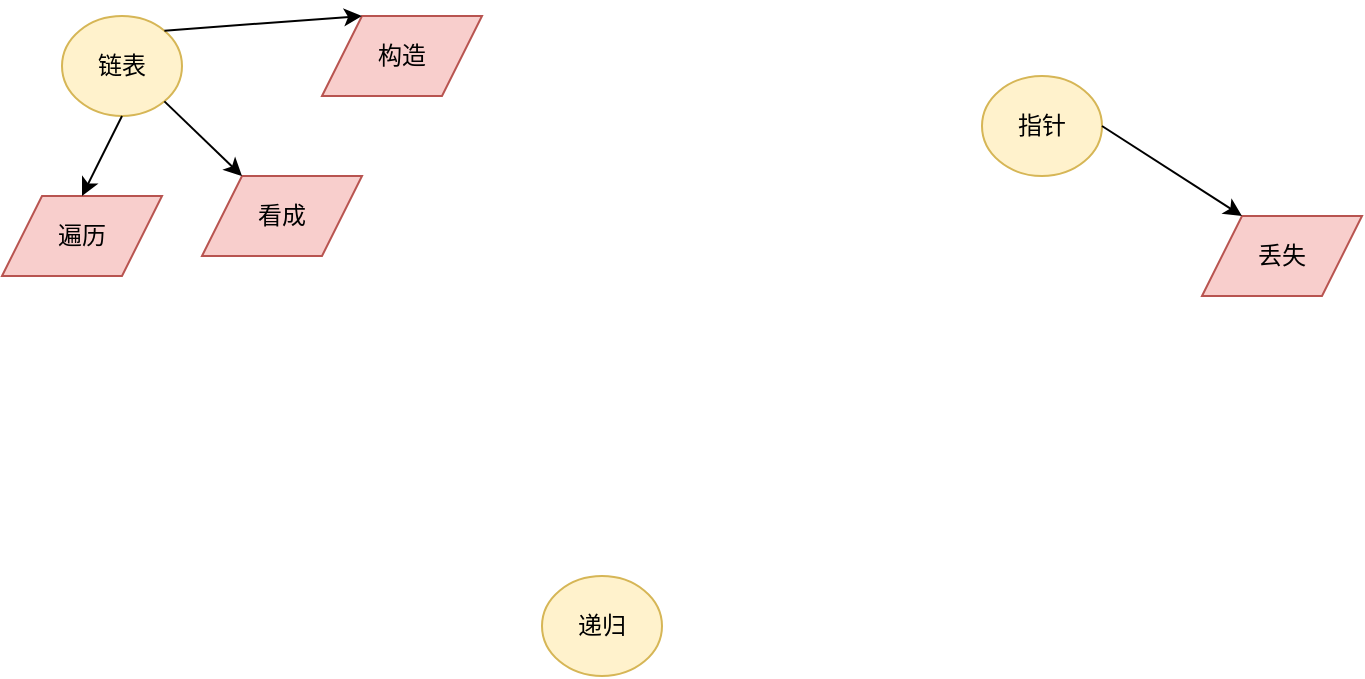 <mxfile version="20.5.3" type="device"><diagram id="ox5bZgEsBOQXxIYOD7qB" name="第 1 页"><mxGraphModel dx="868" dy="450" grid="1" gridSize="10" guides="1" tooltips="1" connect="1" arrows="1" fold="1" page="1" pageScale="1" pageWidth="827" pageHeight="1169" math="0" shadow="0"><root><mxCell id="0"/><mxCell id="1" parent="0"/><mxCell id="vkh9q4-CZ-Jq19l57shJ-1" value="链表" style="ellipse;whiteSpace=wrap;html=1;fillColor=#fff2cc;strokeColor=#d6b656;" vertex="1" parent="1"><mxGeometry x="100" y="40" width="60" height="50" as="geometry"/></mxCell><mxCell id="vkh9q4-CZ-Jq19l57shJ-2" value="遍历" style="shape=parallelogram;perimeter=parallelogramPerimeter;whiteSpace=wrap;html=1;fixedSize=1;fillColor=#f8cecc;strokeColor=#b85450;" vertex="1" parent="1"><mxGeometry x="70" y="130" width="80" height="40" as="geometry"/></mxCell><mxCell id="vkh9q4-CZ-Jq19l57shJ-3" value="" style="endArrow=classic;html=1;rounded=0;entryX=0.5;entryY=0;entryDx=0;entryDy=0;exitX=0.5;exitY=1;exitDx=0;exitDy=0;" edge="1" parent="1" source="vkh9q4-CZ-Jq19l57shJ-1" target="vkh9q4-CZ-Jq19l57shJ-2"><mxGeometry width="50" height="50" relative="1" as="geometry"><mxPoint x="170" y="100" as="sourcePoint"/><mxPoint x="280" y="140" as="targetPoint"/></mxGeometry></mxCell><mxCell id="vkh9q4-CZ-Jq19l57shJ-4" value="看成" style="shape=parallelogram;perimeter=parallelogramPerimeter;whiteSpace=wrap;html=1;fixedSize=1;fillColor=#f8cecc;strokeColor=#b85450;" vertex="1" parent="1"><mxGeometry x="170" y="120" width="80" height="40" as="geometry"/></mxCell><mxCell id="vkh9q4-CZ-Jq19l57shJ-5" value="" style="endArrow=classic;html=1;rounded=0;entryX=0.25;entryY=0;entryDx=0;entryDy=0;exitX=1;exitY=1;exitDx=0;exitDy=0;" edge="1" parent="1" source="vkh9q4-CZ-Jq19l57shJ-1" target="vkh9q4-CZ-Jq19l57shJ-4"><mxGeometry width="50" height="50" relative="1" as="geometry"><mxPoint x="181" y="83" as="sourcePoint"/><mxPoint x="270" y="200" as="targetPoint"/></mxGeometry></mxCell><mxCell id="vkh9q4-CZ-Jq19l57shJ-6" value="指针" style="ellipse;whiteSpace=wrap;html=1;fillColor=#fff2cc;strokeColor=#d6b656;" vertex="1" parent="1"><mxGeometry x="560" y="70" width="60" height="50" as="geometry"/></mxCell><mxCell id="vkh9q4-CZ-Jq19l57shJ-7" value="递归" style="ellipse;whiteSpace=wrap;html=1;fillColor=#fff2cc;strokeColor=#d6b656;" vertex="1" parent="1"><mxGeometry x="340" y="320" width="60" height="50" as="geometry"/></mxCell><mxCell id="vkh9q4-CZ-Jq19l57shJ-8" value="丢失" style="shape=parallelogram;perimeter=parallelogramPerimeter;whiteSpace=wrap;html=1;fixedSize=1;fillColor=#f8cecc;strokeColor=#b85450;" vertex="1" parent="1"><mxGeometry x="670" y="140" width="80" height="40" as="geometry"/></mxCell><mxCell id="vkh9q4-CZ-Jq19l57shJ-10" value="" style="endArrow=classic;html=1;rounded=0;entryX=0.25;entryY=0;entryDx=0;entryDy=0;exitX=1;exitY=0.5;exitDx=0;exitDy=0;" edge="1" parent="1" source="vkh9q4-CZ-Jq19l57shJ-6" target="vkh9q4-CZ-Jq19l57shJ-8"><mxGeometry width="50" height="50" relative="1" as="geometry"><mxPoint x="580" y="200" as="sourcePoint"/><mxPoint x="630" y="150" as="targetPoint"/></mxGeometry></mxCell><mxCell id="vkh9q4-CZ-Jq19l57shJ-11" value="构造" style="shape=parallelogram;perimeter=parallelogramPerimeter;whiteSpace=wrap;html=1;fixedSize=1;fillColor=#f8cecc;strokeColor=#b85450;" vertex="1" parent="1"><mxGeometry x="230" y="40" width="80" height="40" as="geometry"/></mxCell><mxCell id="vkh9q4-CZ-Jq19l57shJ-12" value="" style="endArrow=classic;html=1;rounded=0;entryX=0.25;entryY=0;entryDx=0;entryDy=0;exitX=1;exitY=0;exitDx=0;exitDy=0;" edge="1" parent="1" source="vkh9q4-CZ-Jq19l57shJ-1" target="vkh9q4-CZ-Jq19l57shJ-11"><mxGeometry width="50" height="50" relative="1" as="geometry"><mxPoint x="200" y="70" as="sourcePoint"/><mxPoint x="370" y="100" as="targetPoint"/></mxGeometry></mxCell></root></mxGraphModel></diagram></mxfile>
